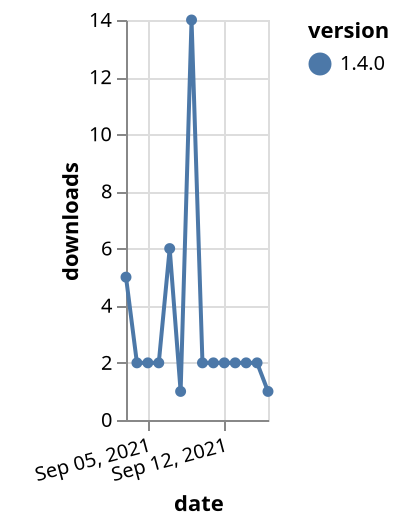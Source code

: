 {"$schema": "https://vega.github.io/schema/vega-lite/v5.json", "description": "A simple bar chart with embedded data.", "data": {"values": [{"date": "2021-09-03", "total": 5773, "delta": 5, "version": "1.4.0"}, {"date": "2021-09-04", "total": 5775, "delta": 2, "version": "1.4.0"}, {"date": "2021-09-05", "total": 5777, "delta": 2, "version": "1.4.0"}, {"date": "2021-09-06", "total": 5779, "delta": 2, "version": "1.4.0"}, {"date": "2021-09-07", "total": 5785, "delta": 6, "version": "1.4.0"}, {"date": "2021-09-08", "total": 5786, "delta": 1, "version": "1.4.0"}, {"date": "2021-09-09", "total": 5800, "delta": 14, "version": "1.4.0"}, {"date": "2021-09-10", "total": 5802, "delta": 2, "version": "1.4.0"}, {"date": "2021-09-11", "total": 5804, "delta": 2, "version": "1.4.0"}, {"date": "2021-09-12", "total": 5806, "delta": 2, "version": "1.4.0"}, {"date": "2021-09-13", "total": 5808, "delta": 2, "version": "1.4.0"}, {"date": "2021-09-14", "total": 5810, "delta": 2, "version": "1.4.0"}, {"date": "2021-09-15", "total": 5812, "delta": 2, "version": "1.4.0"}, {"date": "2021-09-16", "total": 5813, "delta": 1, "version": "1.4.0"}]}, "width": "container", "mark": {"type": "line", "point": {"filled": true}}, "encoding": {"x": {"field": "date", "type": "temporal", "timeUnit": "yearmonthdate", "title": "date", "axis": {"labelAngle": -15}}, "y": {"field": "delta", "type": "quantitative", "title": "downloads"}, "color": {"field": "version", "type": "nominal"}, "tooltip": {"field": "delta"}}}